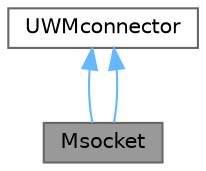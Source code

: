 digraph "Msocket"
{
 // LATEX_PDF_SIZE
  bgcolor="transparent";
  edge [fontname=Helvetica,fontsize=10,labelfontname=Helvetica,labelfontsize=10];
  node [fontname=Helvetica,fontsize=10,shape=box,height=0.2,width=0.4];
  Node1 [id="Node000001",label="Msocket",height=0.2,width=0.4,color="gray40", fillcolor="grey60", style="filled", fontcolor="black",tooltip="Class used to manage host/modem string exchange via TCP/IP connection (this class is a derived class ..."];
  Node2 -> Node1 [id="edge1_Node000001_Node000002",dir="back",color="steelblue1",style="solid",tooltip=" "];
  Node2 [id="Node000002",label="UWMconnector",height=0.2,width=0.4,color="gray40", fillcolor="white", style="filled",URL="$classUWMconnector.html",tooltip="The class needed by UWMPhy_modem to manage string exchange with the modem."];
  Node2 -> Node1 [id="edge2_Node000001_Node000002",dir="back",color="steelblue1",style="solid",tooltip=" "];
}
